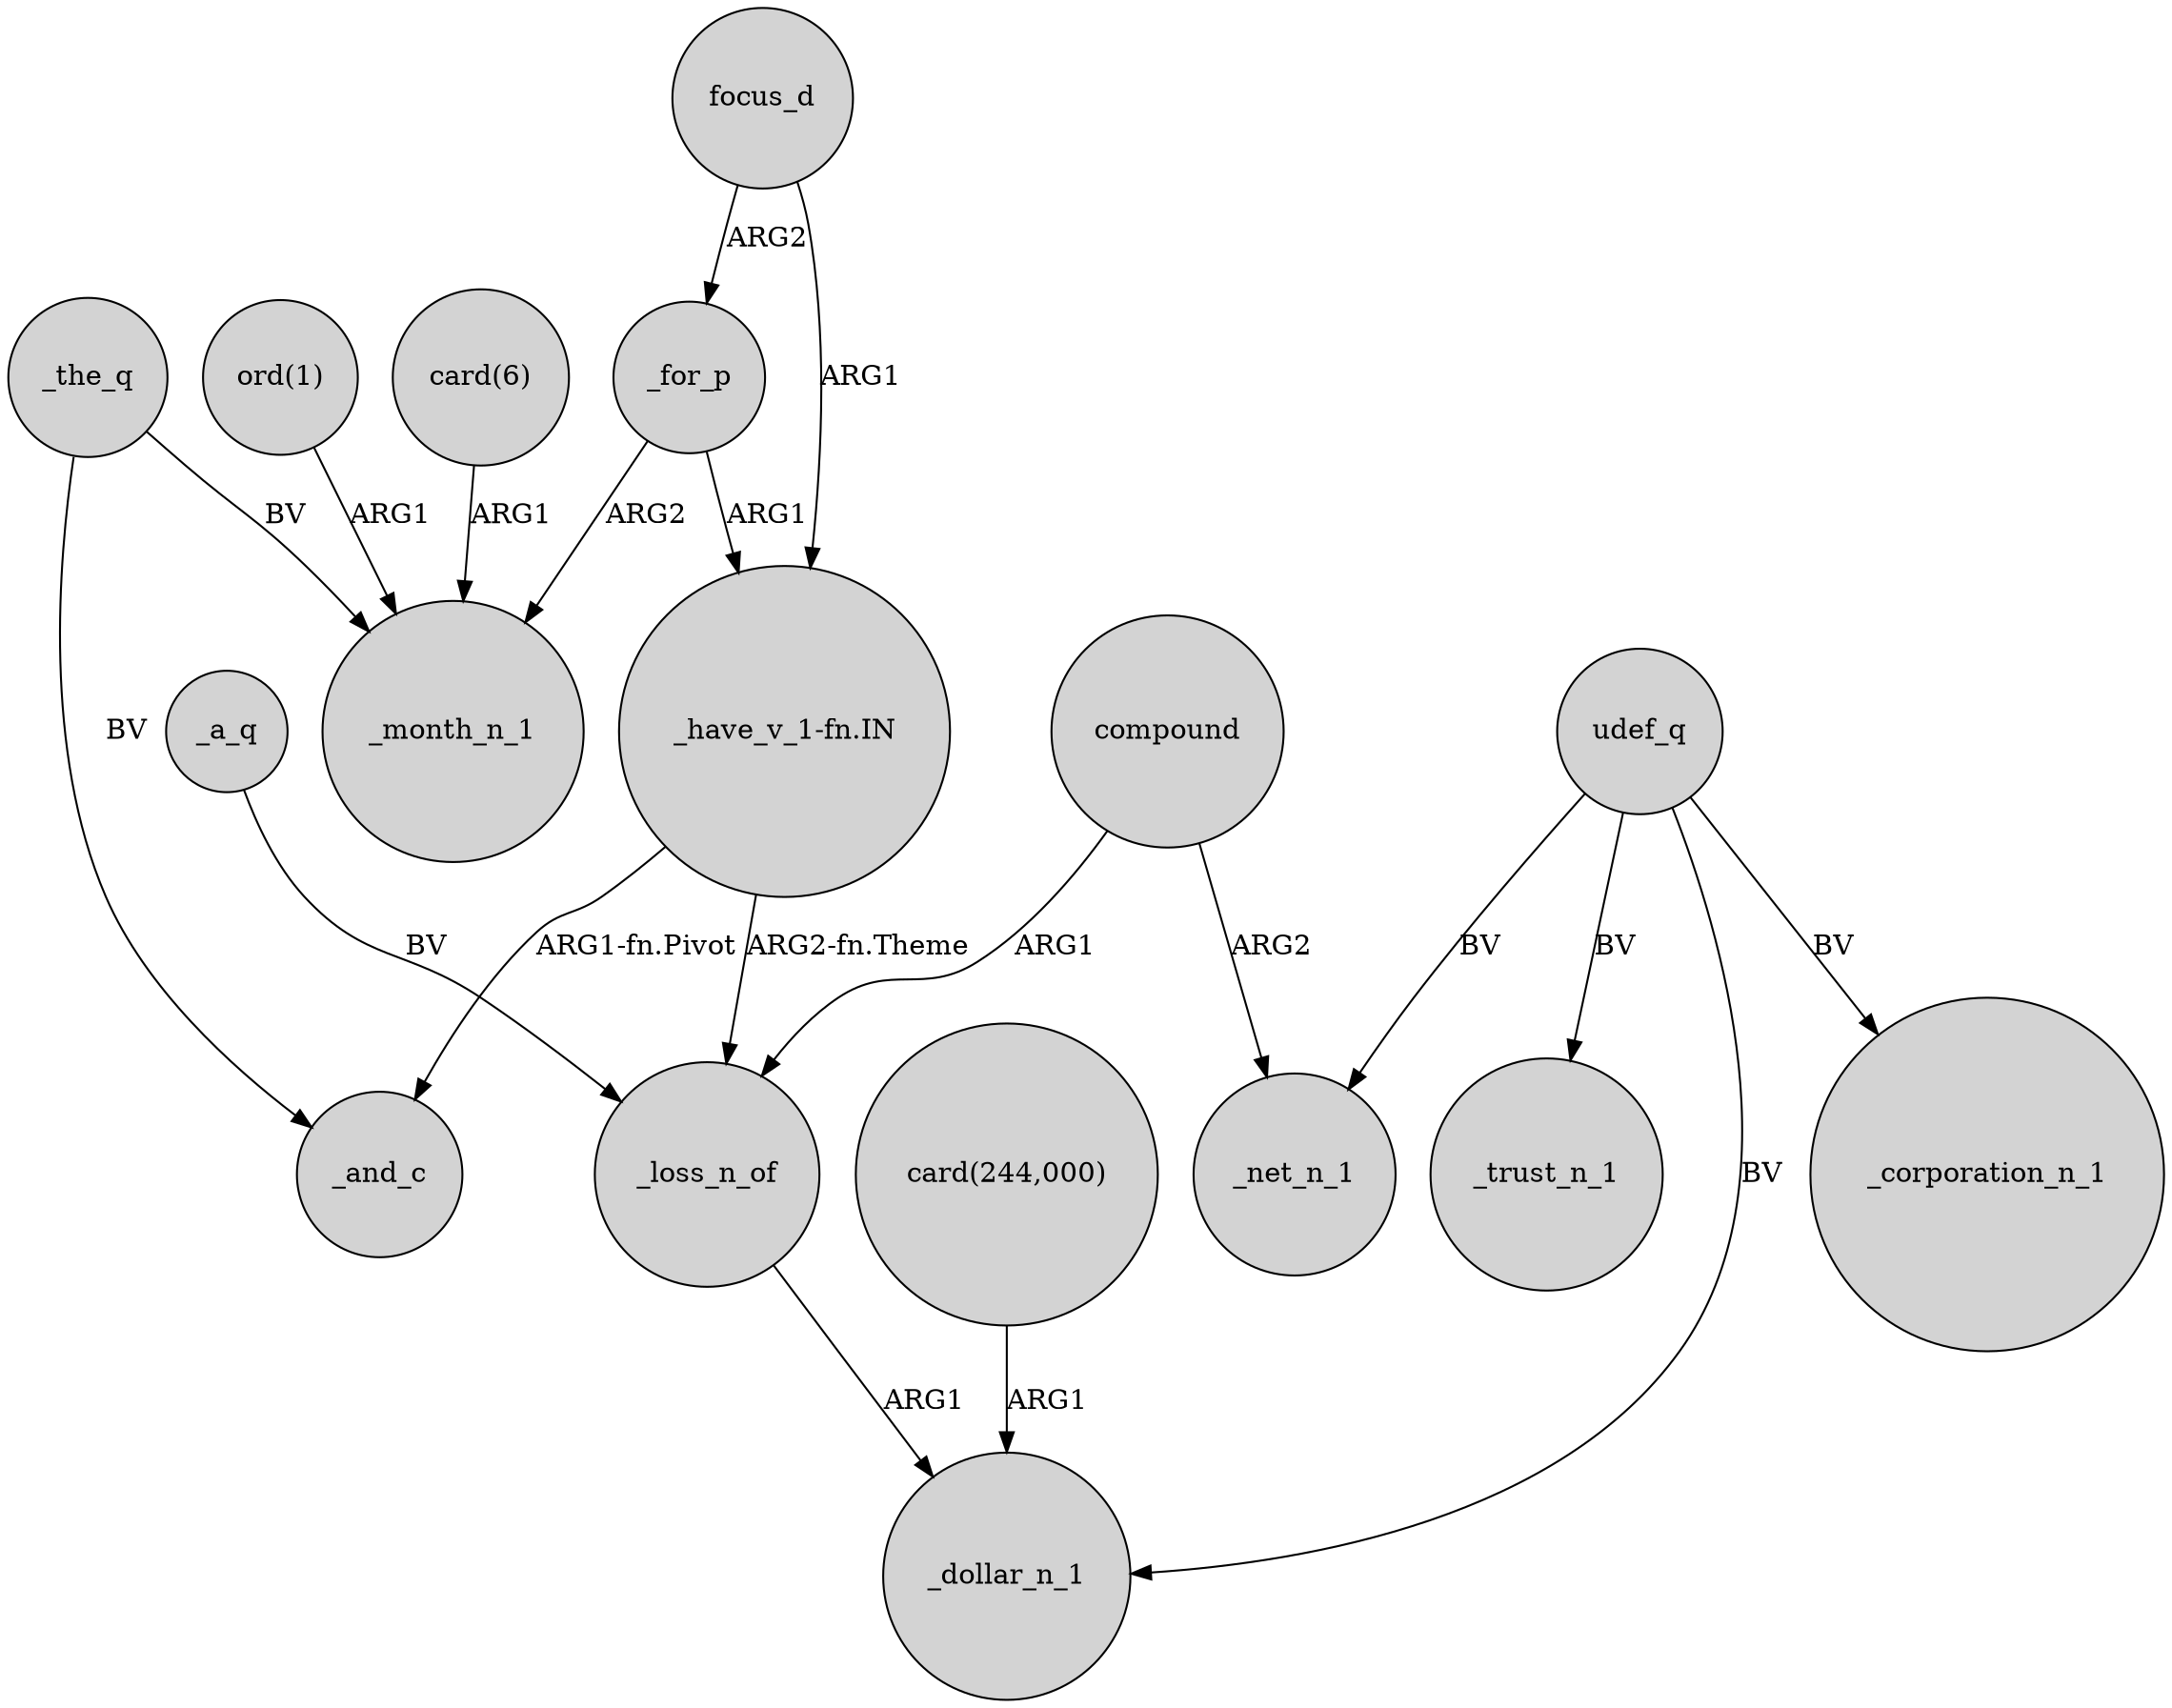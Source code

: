 digraph {
	node [shape=circle style=filled]
	focus_d -> "_have_v_1-fn.IN" [label=ARG1]
	_for_p -> _month_n_1 [label=ARG2]
	_the_q -> _and_c [label=BV]
	_a_q -> _loss_n_of [label=BV]
	_loss_n_of -> _dollar_n_1 [label=ARG1]
	"card(244,000)" -> _dollar_n_1 [label=ARG1]
	focus_d -> _for_p [label=ARG2]
	udef_q -> _corporation_n_1 [label=BV]
	_the_q -> _month_n_1 [label=BV]
	udef_q -> _trust_n_1 [label=BV]
	"_have_v_1-fn.IN" -> _and_c [label="ARG1-fn.Pivot"]
	compound -> _net_n_1 [label=ARG2]
	udef_q -> _net_n_1 [label=BV]
	"_have_v_1-fn.IN" -> _loss_n_of [label="ARG2-fn.Theme"]
	compound -> _loss_n_of [label=ARG1]
	"ord(1)" -> _month_n_1 [label=ARG1]
	"card(6)" -> _month_n_1 [label=ARG1]
	_for_p -> "_have_v_1-fn.IN" [label=ARG1]
	udef_q -> _dollar_n_1 [label=BV]
}

